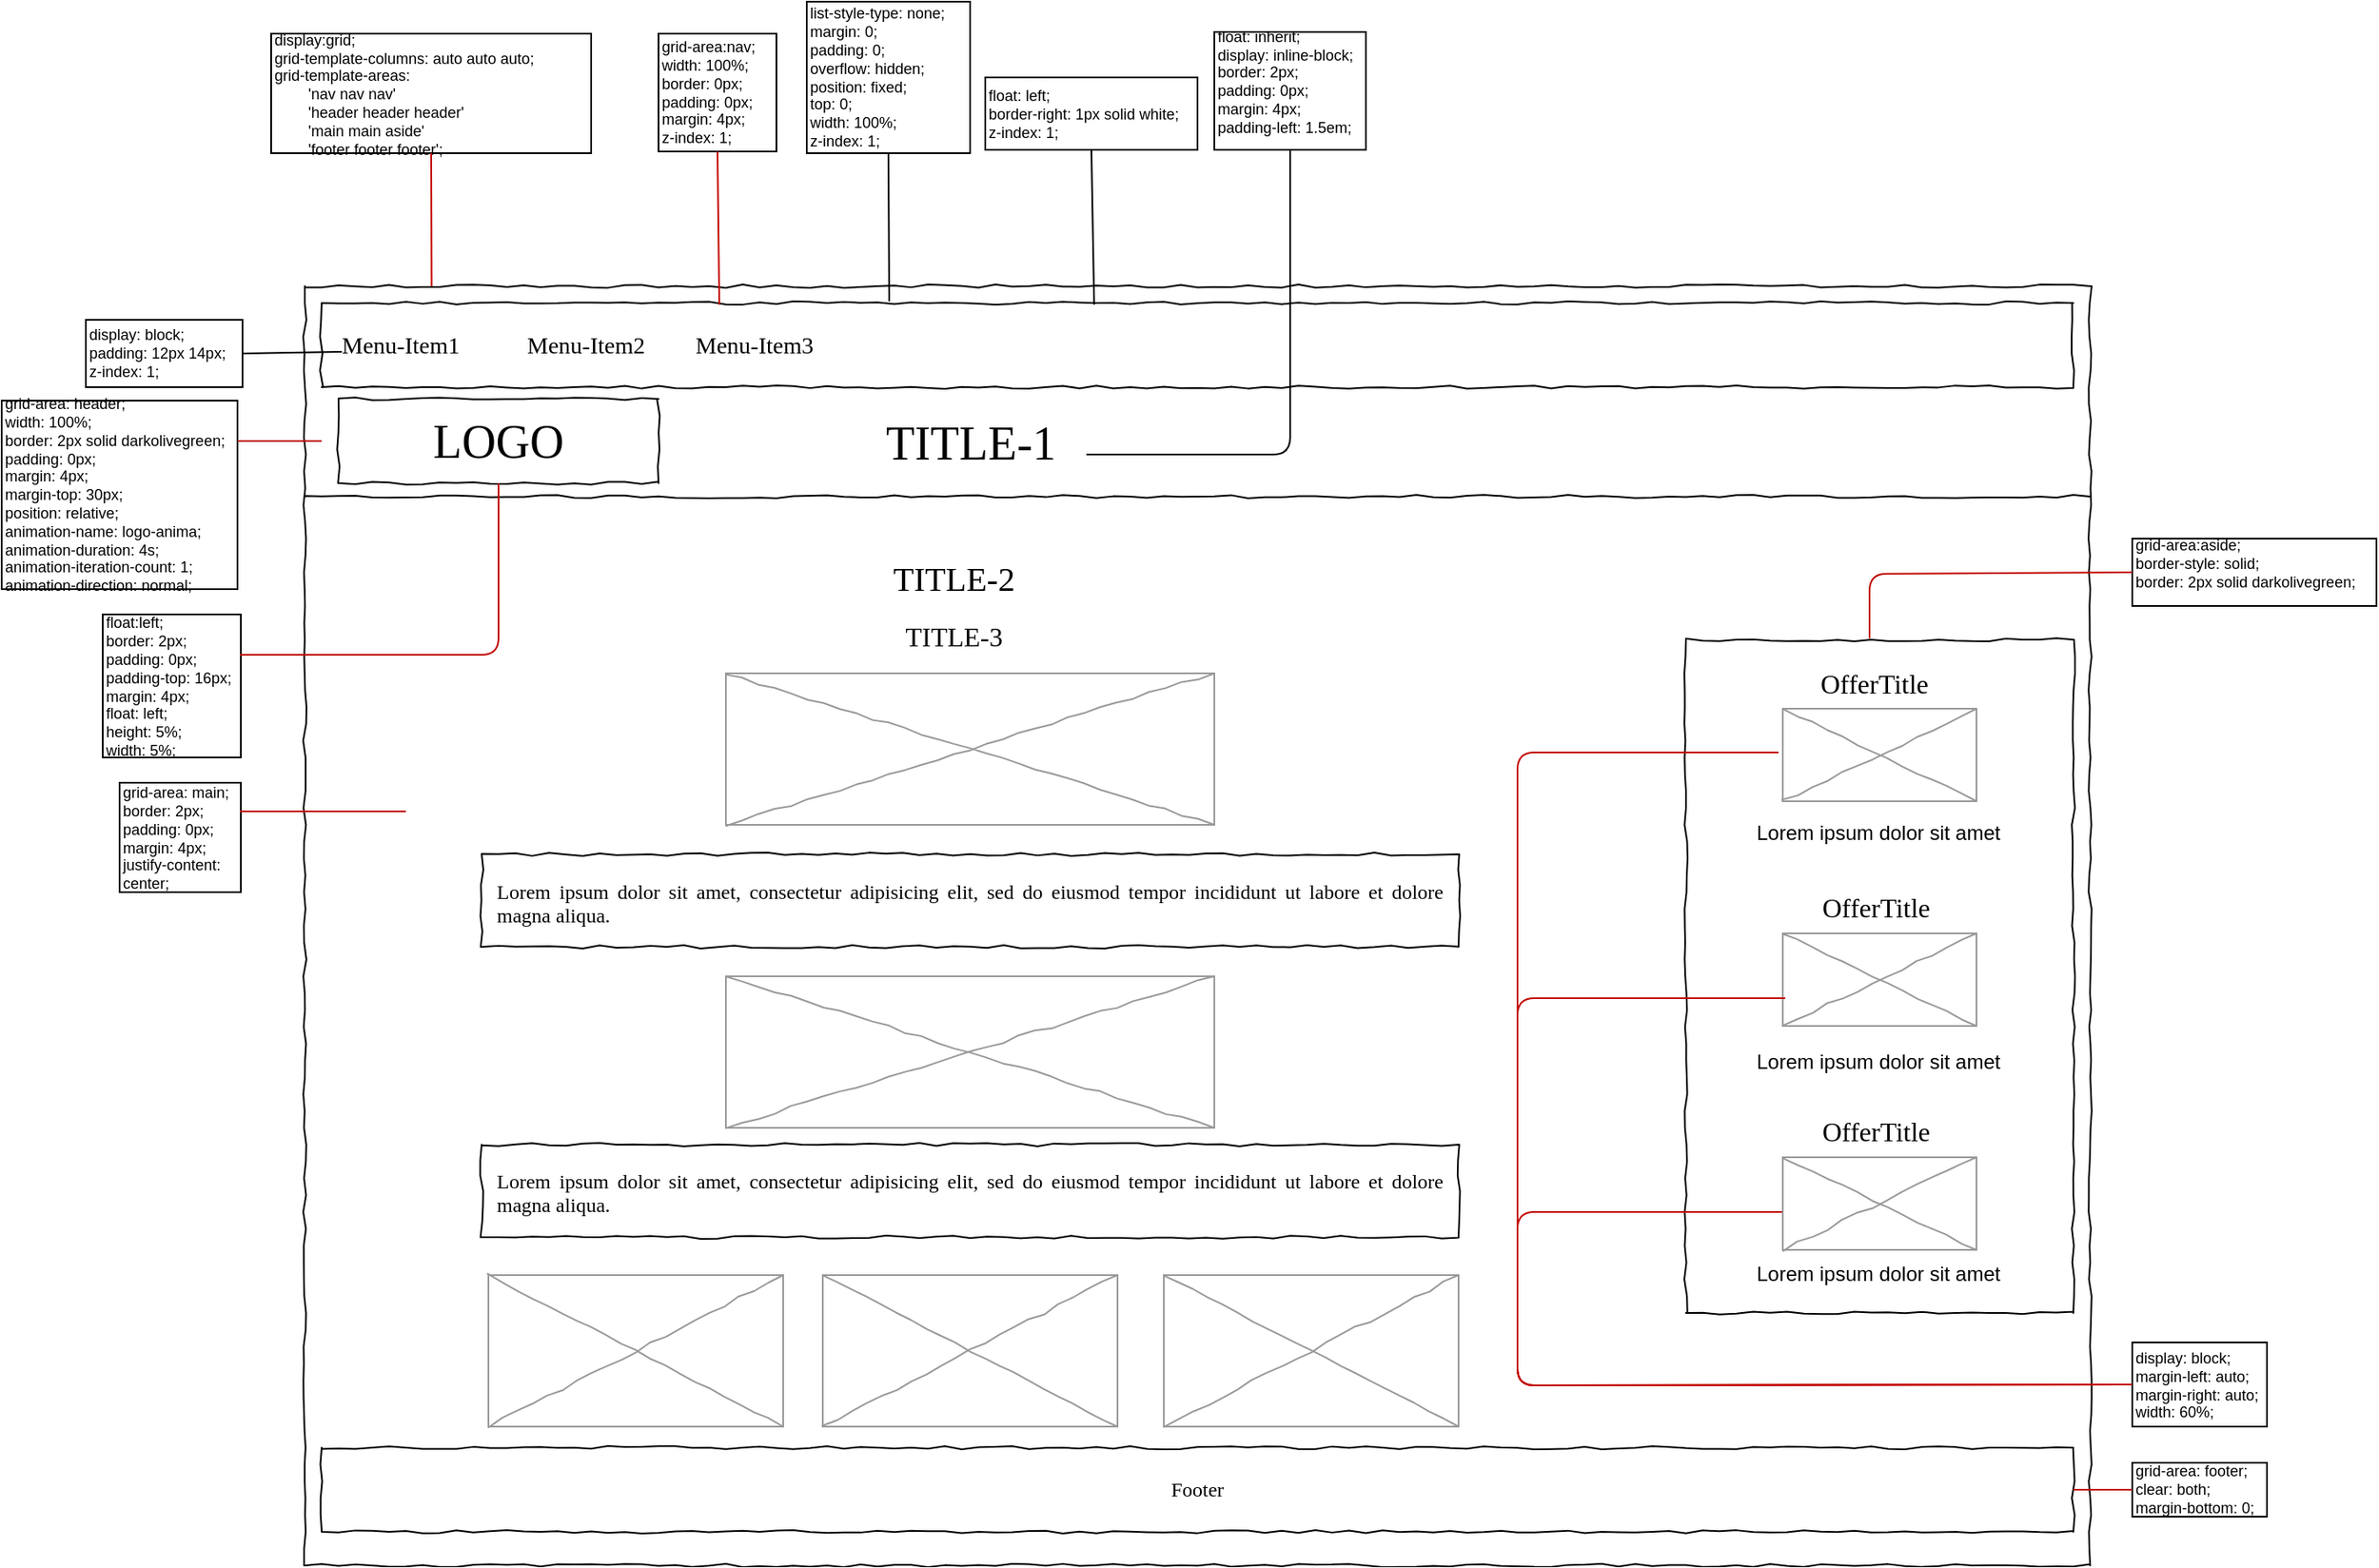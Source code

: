<mxfile version="12.3.2" type="device" pages="1"><diagram name="Page-1" id="03018318-947c-dd8e-b7a3-06fadd420f32"><mxGraphModel dx="2186" dy="1656" grid="1" gridSize="10" guides="1" tooltips="1" connect="1" arrows="1" fold="1" page="1" pageScale="1" pageWidth="1100" pageHeight="850" background="#ffffff" math="0" shadow="0"><root><mxCell id="0"/><mxCell id="1" parent="0"/><mxCell id="677b7b8949515195-1" value="" style="whiteSpace=wrap;html=1;rounded=0;shadow=0;labelBackgroundColor=none;strokeColor=#000000;strokeWidth=1;fillColor=none;fontFamily=Verdana;fontSize=12;fontColor=#000000;align=center;comic=1;" parent="1" vertex="1"><mxGeometry x="20" y="20" width="1060" height="760" as="geometry"/></mxCell><mxCell id="677b7b8949515195-2" value="LOGO" style="whiteSpace=wrap;html=1;rounded=0;shadow=0;labelBackgroundColor=none;strokeWidth=1;fontFamily=Verdana;fontSize=28;align=center;comic=1;" parent="1" vertex="1"><mxGeometry x="40" y="87" width="190" height="50" as="geometry"/></mxCell><mxCell id="677b7b8949515195-4" value="TITLE-1" style="text;html=1;points=[];align=center;verticalAlign=middle;spacingTop=-4;fontSize=28;fontFamily=Verdana" parent="1" vertex="1"><mxGeometry x="350" y="90" width="130" height="50" as="geometry"/></mxCell><mxCell id="677b7b8949515195-9" value="" style="line;strokeWidth=1;html=1;rounded=0;shadow=0;labelBackgroundColor=none;fillColor=none;fontFamily=Verdana;fontSize=14;fontColor=#000000;align=center;comic=1;" parent="1" vertex="1"><mxGeometry x="20" y="140" width="1060" height="10" as="geometry"/></mxCell><mxCell id="677b7b8949515195-15" value="&lt;div style=&quot;text-align: justify&quot;&gt;&lt;span&gt;Lorem ipsum dolor sit amet, consectetur adipisicing elit, sed do eiusmod tempor incididunt ut labore et dolore magna aliqua.&amp;nbsp;&lt;/span&gt;&lt;/div&gt;" style="whiteSpace=wrap;html=1;rounded=0;shadow=0;labelBackgroundColor=none;strokeWidth=1;fillColor=none;fontFamily=Verdana;fontSize=12;align=center;verticalAlign=top;spacing=10;comic=1;" parent="1" vertex="1"><mxGeometry x="125" y="357.5" width="580" height="55" as="geometry"/></mxCell><mxCell id="677b7b8949515195-25" value="" style="whiteSpace=wrap;html=1;rounded=0;shadow=0;labelBackgroundColor=none;strokeWidth=1;fillColor=none;fontFamily=Verdana;fontSize=12;align=center;comic=1;" parent="1" vertex="1"><mxGeometry x="840" y="230" width="230" height="400" as="geometry"/></mxCell><mxCell id="677b7b8949515195-44" value="OfferTitle" style="text;html=1;points=[];align=left;verticalAlign=top;spacingTop=-4;fontSize=16;fontFamily=Verdana" parent="1" vertex="1"><mxGeometry x="918" y="244" width="82" height="20" as="geometry"/></mxCell><mxCell id="92FQT3gsRsqT3vnzhQui-1" value="" style="whiteSpace=wrap;html=1;rounded=0;shadow=0;labelBackgroundColor=none;strokeWidth=1;fillColor=none;fontFamily=Verdana;fontSize=12;align=center;comic=1;" parent="1" vertex="1"><mxGeometry x="30" y="30" width="1040" height="50" as="geometry"/></mxCell><mxCell id="92FQT3gsRsqT3vnzhQui-2" value="Menu-Item1" style="text;html=1;points=[];align=left;verticalAlign=top;spacingTop=-4;fontSize=14;fontFamily=Verdana" parent="1" vertex="1"><mxGeometry x="40" y="45" width="90" height="20" as="geometry"/></mxCell><mxCell id="92FQT3gsRsqT3vnzhQui-3" value="Menu-Item2" style="text;html=1;points=[];align=left;verticalAlign=top;spacingTop=-4;fontSize=14;fontFamily=Verdana" parent="1" vertex="1"><mxGeometry x="150" y="45" width="90" height="20" as="geometry"/></mxCell><mxCell id="92FQT3gsRsqT3vnzhQui-4" value="Menu-Item3" style="text;html=1;points=[];align=left;verticalAlign=top;spacingTop=-4;fontSize=14;fontFamily=Verdana" parent="1" vertex="1"><mxGeometry x="250" y="45" width="90" height="20" as="geometry"/></mxCell><mxCell id="92FQT3gsRsqT3vnzhQui-6" value="TITLE-2" style="text;html=1;points=[];align=center;verticalAlign=middle;spacingTop=-4;fontSize=20;fontFamily=Verdana" parent="1" vertex="1"><mxGeometry x="357.5" y="170" width="95" height="50" as="geometry"/></mxCell><mxCell id="92FQT3gsRsqT3vnzhQui-7" value="TITLE-3" style="text;html=1;points=[];align=center;verticalAlign=middle;spacingTop=-4;fontSize=16;fontFamily=Verdana" parent="1" vertex="1"><mxGeometry x="367.5" y="205" width="75" height="50" as="geometry"/></mxCell><mxCell id="92FQT3gsRsqT3vnzhQui-9" value="&lt;div style=&quot;text-align: justify&quot;&gt;&lt;span&gt;Lorem ipsum dolor sit amet, consectetur adipisicing elit, sed do eiusmod tempor incididunt ut labore et dolore magna aliqua.&amp;nbsp;&lt;/span&gt;&lt;/div&gt;" style="whiteSpace=wrap;html=1;rounded=0;shadow=0;labelBackgroundColor=none;strokeWidth=1;fillColor=none;fontFamily=Verdana;fontSize=12;align=center;verticalAlign=top;spacing=10;comic=1;" parent="1" vertex="1"><mxGeometry x="125" y="530" width="580" height="55" as="geometry"/></mxCell><mxCell id="92FQT3gsRsqT3vnzhQui-13" value="" style="verticalLabelPosition=bottom;shadow=0;dashed=0;align=center;html=1;verticalAlign=top;strokeWidth=1;shape=mxgraph.mockup.graphics.simpleIcon;strokeColor=#999999;rounded=0;labelBackgroundColor=none;fontFamily=Verdana;fontSize=14;fontColor=#000000;comic=1;" parent="1" vertex="1"><mxGeometry x="530" y="607.5" width="175" height="90" as="geometry"/></mxCell><mxCell id="92FQT3gsRsqT3vnzhQui-14" value="" style="verticalLabelPosition=bottom;shadow=0;dashed=0;align=center;html=1;verticalAlign=top;strokeWidth=1;shape=mxgraph.mockup.graphics.simpleIcon;strokeColor=#999999;rounded=0;labelBackgroundColor=none;fontFamily=Verdana;fontSize=14;fontColor=#000000;comic=1;" parent="1" vertex="1"><mxGeometry x="270" y="430" width="290" height="90" as="geometry"/></mxCell><mxCell id="92FQT3gsRsqT3vnzhQui-15" value="" style="verticalLabelPosition=bottom;shadow=0;dashed=0;align=center;html=1;verticalAlign=top;strokeWidth=1;shape=mxgraph.mockup.graphics.simpleIcon;strokeColor=#999999;rounded=0;labelBackgroundColor=none;fontFamily=Verdana;fontSize=14;fontColor=#000000;comic=1;" parent="1" vertex="1"><mxGeometry x="270" y="250" width="290" height="90" as="geometry"/></mxCell><mxCell id="92FQT3gsRsqT3vnzhQui-16" value="" style="verticalLabelPosition=bottom;shadow=0;dashed=0;align=center;html=1;verticalAlign=top;strokeWidth=1;shape=mxgraph.mockup.graphics.simpleIcon;strokeColor=#999999;rounded=0;labelBackgroundColor=none;fontFamily=Verdana;fontSize=14;fontColor=#000000;comic=1;" parent="1" vertex="1"><mxGeometry x="327.5" y="607.5" width="175" height="90" as="geometry"/></mxCell><mxCell id="92FQT3gsRsqT3vnzhQui-17" value="" style="verticalLabelPosition=bottom;shadow=0;dashed=0;align=center;html=1;verticalAlign=top;strokeWidth=1;shape=mxgraph.mockup.graphics.simpleIcon;strokeColor=#999999;rounded=0;labelBackgroundColor=none;fontFamily=Verdana;fontSize=14;fontColor=#000000;comic=1;" parent="1" vertex="1"><mxGeometry x="129" y="607.5" width="175" height="90" as="geometry"/></mxCell><mxCell id="92FQT3gsRsqT3vnzhQui-18" value="Footer" style="whiteSpace=wrap;html=1;rounded=0;shadow=0;labelBackgroundColor=none;strokeWidth=1;fillColor=none;fontFamily=Verdana;fontSize=12;align=center;comic=1;" parent="1" vertex="1"><mxGeometry x="30" y="710" width="1040" height="50" as="geometry"/></mxCell><mxCell id="92FQT3gsRsqT3vnzhQui-20" value="" style="verticalLabelPosition=bottom;shadow=0;dashed=0;align=center;html=1;verticalAlign=top;strokeWidth=1;shape=mxgraph.mockup.graphics.simpleIcon;strokeColor=#999999;rounded=0;labelBackgroundColor=none;fontFamily=Verdana;fontSize=14;fontColor=#000000;comic=1;" parent="1" vertex="1"><mxGeometry x="897.5" y="271" width="115" height="55" as="geometry"/></mxCell><mxCell id="92FQT3gsRsqT3vnzhQui-24" value="OfferTitle" style="text;html=1;points=[];align=left;verticalAlign=top;spacingTop=-4;fontSize=16;fontFamily=Verdana" parent="1" vertex="1"><mxGeometry x="919" y="377" width="81" height="20" as="geometry"/></mxCell><mxCell id="92FQT3gsRsqT3vnzhQui-25" value="OfferTitle" style="text;html=1;points=[];align=left;verticalAlign=top;spacingTop=-4;fontSize=16;fontFamily=Verdana" parent="1" vertex="1"><mxGeometry x="919" y="510" width="81" height="20" as="geometry"/></mxCell><mxCell id="92FQT3gsRsqT3vnzhQui-26" value="Lorem ipsum dolor sit amet" style="text;html=1;fontSize=12;" parent="1" vertex="1"><mxGeometry x="880" y="331" width="150" height="30" as="geometry"/></mxCell><mxCell id="92FQT3gsRsqT3vnzhQui-27" value="" style="verticalLabelPosition=bottom;shadow=0;dashed=0;align=center;html=1;verticalAlign=top;strokeWidth=1;shape=mxgraph.mockup.graphics.simpleIcon;strokeColor=#999999;rounded=0;labelBackgroundColor=none;fontFamily=Verdana;fontSize=14;fontColor=#000000;comic=1;" parent="1" vertex="1"><mxGeometry x="897.5" y="404.5" width="115" height="55" as="geometry"/></mxCell><mxCell id="92FQT3gsRsqT3vnzhQui-28" value="Lorem ipsum dolor sit amet" style="text;html=1;fontSize=12;" parent="1" vertex="1"><mxGeometry x="880" y="467" width="150" height="30" as="geometry"/></mxCell><mxCell id="92FQT3gsRsqT3vnzhQui-29" value="" style="verticalLabelPosition=bottom;shadow=0;dashed=0;align=center;html=1;verticalAlign=top;strokeWidth=1;shape=mxgraph.mockup.graphics.simpleIcon;strokeColor=#999999;rounded=0;labelBackgroundColor=none;fontFamily=Verdana;fontSize=14;fontColor=#000000;comic=1;" parent="1" vertex="1"><mxGeometry x="897.5" y="537.5" width="115" height="55" as="geometry"/></mxCell><mxCell id="92FQT3gsRsqT3vnzhQui-30" value="Lorem ipsum dolor sit amet" style="text;html=1;fontSize=12;" parent="1" vertex="1"><mxGeometry x="880" y="592.5" width="150" height="30" as="geometry"/></mxCell><mxCell id="92FQT3gsRsqT3vnzhQui-31" value="&lt;div&gt;display:grid;&lt;/div&gt;&lt;div&gt;grid-template-columns: auto auto auto;&lt;/div&gt;&lt;div&gt;grid-template-areas:&lt;/div&gt;&lt;div&gt;&amp;nbsp; &amp;nbsp; &amp;nbsp; &amp;nbsp; 'nav nav nav'&lt;/div&gt;&lt;div&gt;&amp;nbsp; &amp;nbsp; &amp;nbsp; &amp;nbsp; 'header header header'&lt;/div&gt;&lt;div&gt;&amp;nbsp; &amp;nbsp; &amp;nbsp; &amp;nbsp; 'main main aside'&lt;/div&gt;&lt;div&gt;&amp;nbsp; &amp;nbsp; &amp;nbsp; &amp;nbsp; 'footer footer footer';&lt;/div&gt;" style="rounded=0;whiteSpace=wrap;html=1;fontSize=9;align=left;shadow=0;" parent="1" vertex="1"><mxGeometry y="-130" width="190" height="71" as="geometry"/></mxCell><mxCell id="92FQT3gsRsqT3vnzhQui-32" value="" style="endArrow=none;html=1;fontSize=16;entryX=0.5;entryY=1;entryDx=0;entryDy=0;fontColor=#C20802;strokeColor=#C20802;exitX=0.071;exitY=0;exitDx=0;exitDy=0;exitPerimeter=0;" parent="1" source="677b7b8949515195-1" target="92FQT3gsRsqT3vnzhQui-31" edge="1"><mxGeometry width="50" height="50" relative="1" as="geometry"><mxPoint x="95" y="10" as="sourcePoint"/><mxPoint x="225" y="-60" as="targetPoint"/></mxGeometry></mxCell><mxCell id="92FQT3gsRsqT3vnzhQui-35" value="&lt;div&gt;grid-area:nav;&lt;/div&gt;&lt;div&gt;width: 100%;&lt;/div&gt;&lt;div&gt;border: 0px;&lt;/div&gt;&lt;div&gt;padding: 0px;&lt;/div&gt;&lt;div&gt;margin: 4px;&lt;/div&gt;&lt;div&gt;z-index: 1;&lt;/div&gt;" style="rounded=0;whiteSpace=wrap;html=1;fontSize=9;align=left;" parent="1" vertex="1"><mxGeometry x="230" y="-130" width="70" height="70" as="geometry"/></mxCell><mxCell id="92FQT3gsRsqT3vnzhQui-36" value="" style="endArrow=none;html=1;fontSize=16;entryX=0.5;entryY=1;entryDx=0;entryDy=0;fontColor=#C20802;strokeColor=#C20802;exitX=0.227;exitY=0.02;exitDx=0;exitDy=0;exitPerimeter=0;" parent="1" source="92FQT3gsRsqT3vnzhQui-1" target="92FQT3gsRsqT3vnzhQui-35" edge="1"><mxGeometry width="50" height="50" relative="1" as="geometry"><mxPoint x="418" y="55" as="sourcePoint"/><mxPoint x="380" y="-60" as="targetPoint"/><Array as="points"/></mxGeometry></mxCell><mxCell id="92FQT3gsRsqT3vnzhQui-38" value="&lt;div&gt;grid-area: header;&lt;/div&gt;&lt;div&gt;width: 100%;&lt;/div&gt;&lt;div&gt;border: 2px solid darkolivegreen;&lt;/div&gt;&lt;div&gt;padding: 0px;&lt;/div&gt;&lt;div&gt;margin: 4px;&lt;/div&gt;&lt;div&gt;margin-top: 30px;&amp;nbsp;&lt;/div&gt;&lt;div&gt;position: relative;&lt;/div&gt;&lt;div&gt;&lt;div&gt;animation-name: logo-anima;&lt;/div&gt;&lt;div&gt;animation-duration: 4s;&lt;/div&gt;&lt;div&gt;animation-iteration-count: 1;&lt;/div&gt;&lt;div&gt;animation-direction: normal;&lt;/div&gt;&lt;/div&gt;" style="rounded=0;whiteSpace=wrap;html=1;fontSize=9;align=left;" parent="1" vertex="1"><mxGeometry x="-160" y="88" width="140" height="112" as="geometry"/></mxCell><mxCell id="92FQT3gsRsqT3vnzhQui-39" value="" style="endArrow=none;html=1;fontSize=16;fontColor=#C20802;strokeColor=#C20802;" parent="1" edge="1"><mxGeometry width="50" height="50" relative="1" as="geometry"><mxPoint x="30" y="112" as="sourcePoint"/><mxPoint x="-20" y="112" as="targetPoint"/></mxGeometry></mxCell><mxCell id="92FQT3gsRsqT3vnzhQui-66" value="&lt;div&gt;display: block;&lt;/div&gt;&lt;div&gt;margin-left: auto;&lt;/div&gt;&lt;div&gt;margin-right: auto;&lt;/div&gt;&lt;div&gt;width: 60%;&lt;/div&gt;" style="rounded=0;whiteSpace=wrap;html=1;fontSize=9;align=left;" parent="1" vertex="1"><mxGeometry x="1105" y="647.5" width="80" height="50" as="geometry"/></mxCell><mxCell id="92FQT3gsRsqT3vnzhQui-67" value="" style="endArrow=none;html=1;fontSize=16;entryX=0;entryY=0.5;entryDx=0;entryDy=0;fontColor=#C20802;strokeColor=#C20802;comic=0;exitX=-0.022;exitY=0.473;exitDx=0;exitDy=0;exitPerimeter=0;" parent="1" source="92FQT3gsRsqT3vnzhQui-20" target="92FQT3gsRsqT3vnzhQui-66" edge="1"><mxGeometry width="50" height="50" relative="1" as="geometry"><mxPoint x="1020" y="673.764" as="sourcePoint"/><mxPoint x="1321" y="552" as="targetPoint"/><Array as="points"><mxPoint x="740" y="297"/><mxPoint x="740" y="673"/></Array></mxGeometry></mxCell><mxCell id="92FQT3gsRsqT3vnzhQui-68" value="" style="endArrow=none;html=1;fontSize=16;entryX=0;entryY=0.5;entryDx=0;entryDy=0;fontColor=#C20802;strokeColor=#C20802;comic=0;exitX=0.013;exitY=0.7;exitDx=0;exitDy=0;exitPerimeter=0;" parent="1" source="92FQT3gsRsqT3vnzhQui-27" target="92FQT3gsRsqT3vnzhQui-66" edge="1"><mxGeometry width="50" height="50" relative="1" as="geometry"><mxPoint x="904.97" y="307.015" as="sourcePoint"/><mxPoint x="1260" y="682.5" as="targetPoint"/><Array as="points"><mxPoint x="740" y="443"/><mxPoint x="740" y="673"/></Array></mxGeometry></mxCell><mxCell id="92FQT3gsRsqT3vnzhQui-69" value="" style="endArrow=none;html=1;fontSize=16;entryX=0;entryY=0.5;entryDx=0;entryDy=0;fontColor=#C20802;strokeColor=#C20802;comic=0;exitX=-0.004;exitY=0.591;exitDx=0;exitDy=0;exitPerimeter=0;" parent="1" source="92FQT3gsRsqT3vnzhQui-29" target="92FQT3gsRsqT3vnzhQui-66" edge="1"><mxGeometry width="50" height="50" relative="1" as="geometry"><mxPoint x="914.97" y="317.015" as="sourcePoint"/><mxPoint x="1270" y="692.5" as="targetPoint"/><Array as="points"><mxPoint x="740" y="570"/><mxPoint x="740" y="673"/></Array></mxGeometry></mxCell><mxCell id="DDfJE5IU-0Vm49TB6coV-3" value="" style="endArrow=none;html=1;exitX=0.324;exitY=-0.02;exitDx=0;exitDy=0;exitPerimeter=0;entryX=0.5;entryY=1;entryDx=0;entryDy=0;" parent="1" source="92FQT3gsRsqT3vnzhQui-1" target="DDfJE5IU-0Vm49TB6coV-4" edge="1"><mxGeometry width="50" height="50" relative="1" as="geometry"><mxPoint x="-90" y="10" as="sourcePoint"/><mxPoint x="420" y="-30" as="targetPoint"/></mxGeometry></mxCell><mxCell id="DDfJE5IU-0Vm49TB6coV-4" value="&lt;div&gt;list-style-type: none;&lt;/div&gt;&lt;div&gt;margin: 0;&lt;/div&gt;&lt;div&gt;padding: 0;&lt;/div&gt;&lt;div&gt;overflow: hidden;&lt;/div&gt;&lt;div&gt;position: fixed;&lt;/div&gt;&lt;div&gt;top: 0;&lt;/div&gt;&lt;div&gt;width: 100%;&lt;/div&gt;&lt;div&gt;&lt;span&gt;z-index: 1;&lt;/span&gt;&lt;/div&gt;" style="rounded=0;whiteSpace=wrap;html=1;fontSize=9;align=left;" parent="1" vertex="1"><mxGeometry x="318" y="-149" width="97" height="90" as="geometry"/></mxCell><mxCell id="DDfJE5IU-0Vm49TB6coV-5" value="" style="endArrow=none;html=1;entryX=0.5;entryY=1;entryDx=0;entryDy=0;exitX=0.441;exitY=0.02;exitDx=0;exitDy=0;exitPerimeter=0;" parent="1" source="92FQT3gsRsqT3vnzhQui-1" target="DDfJE5IU-0Vm49TB6coV-6" edge="1"><mxGeometry width="50" height="50" relative="1" as="geometry"><mxPoint x="502.96" y="-5.5" as="sourcePoint"/><mxPoint x="556" y="-64.5" as="targetPoint"/></mxGeometry></mxCell><mxCell id="DDfJE5IU-0Vm49TB6coV-6" value="&lt;div&gt;float: left;&lt;/div&gt;&lt;div&gt;border-right: 1px solid white;&lt;/div&gt;&lt;div&gt;z-index: 1;&lt;/div&gt;" style="rounded=0;whiteSpace=wrap;html=1;fontSize=9;align=left;" parent="1" vertex="1"><mxGeometry x="424" y="-104" width="126" height="43" as="geometry"/></mxCell><mxCell id="DDfJE5IU-0Vm49TB6coV-8" value="" style="endArrow=none;html=1;entryX=1;entryY=0.5;entryDx=0;entryDy=0;exitX=0.022;exitY=0.7;exitDx=0;exitDy=0;exitPerimeter=0;" parent="1" source="92FQT3gsRsqT3vnzhQui-2" target="DDfJE5IU-0Vm49TB6coV-9" edge="1"><mxGeometry width="50" height="50" relative="1" as="geometry"><mxPoint x="29.99" y="105" as="sourcePoint"/><mxPoint x="-61" y="-5.5" as="targetPoint"/></mxGeometry></mxCell><mxCell id="DDfJE5IU-0Vm49TB6coV-9" value="&lt;div&gt;display: block;&lt;/div&gt;&lt;div&gt;&lt;span&gt;padding: 12px 14px;&lt;/span&gt;&lt;br&gt;&lt;/div&gt;&lt;div&gt;&lt;span&gt;z-index: 1;&lt;/span&gt;&lt;br&gt;&lt;/div&gt;" style="rounded=0;whiteSpace=wrap;html=1;fontSize=9;align=left;" parent="1" vertex="1"><mxGeometry x="-110" y="40" width="93" height="40" as="geometry"/></mxCell><mxCell id="c-BtBLX_NjV5rccccbJz-1" value="&lt;div&gt;float:left;&lt;/div&gt;&lt;div&gt;border: 2px;&lt;/div&gt;&lt;div&gt;padding: 0px;&lt;/div&gt;&lt;div&gt;padding-top: 16px;&lt;/div&gt;&lt;div&gt;margin: 4px;&lt;/div&gt;&lt;div&gt;float: left;&lt;/div&gt;&lt;div&gt;height: 5%;&lt;/div&gt;&lt;div&gt;width: 5%;&lt;/div&gt;" style="rounded=0;whiteSpace=wrap;html=1;fontSize=9;align=left;" parent="1" vertex="1"><mxGeometry x="-100" y="215" width="82" height="85" as="geometry"/></mxCell><mxCell id="c-BtBLX_NjV5rccccbJz-2" value="" style="endArrow=none;html=1;fontSize=16;fontColor=#C20802;strokeColor=#C20802;" parent="1" source="677b7b8949515195-2" edge="1"><mxGeometry width="50" height="50" relative="1" as="geometry"><mxPoint x="31.5" y="239" as="sourcePoint"/><mxPoint x="-18.5" y="239" as="targetPoint"/><Array as="points"><mxPoint x="135" y="239"/></Array></mxGeometry></mxCell><mxCell id="c-BtBLX_NjV5rccccbJz-3" value="" style="endArrow=none;html=1;entryX=0.5;entryY=1;entryDx=0;entryDy=0;exitX=1.031;exitY=0.6;exitDx=0;exitDy=0;exitPerimeter=0;" parent="1" source="677b7b8949515195-4" target="c-BtBLX_NjV5rccccbJz-4" edge="1"><mxGeometry width="50" height="50" relative="1" as="geometry"><mxPoint x="634.64" y="31" as="sourcePoint"/><mxPoint x="702" y="-64.5" as="targetPoint"/><Array as="points"><mxPoint x="605" y="120"/></Array></mxGeometry></mxCell><mxCell id="c-BtBLX_NjV5rccccbJz-4" value="&lt;div&gt;float: inherit;&lt;/div&gt;&lt;div&gt;display: inline-block;&lt;/div&gt;&lt;div&gt;border: 2px;&lt;/div&gt;&lt;div&gt;padding: 0px;&lt;/div&gt;&lt;div&gt;margin: 4px;&lt;/div&gt;&lt;div&gt;padding-left: 1.5em;&amp;nbsp;&lt;/div&gt;&lt;div&gt;&lt;br&gt;&lt;/div&gt;" style="rounded=0;whiteSpace=wrap;html=1;fontSize=9;align=left;" parent="1" vertex="1"><mxGeometry x="560" y="-131" width="90" height="70" as="geometry"/></mxCell><mxCell id="c-BtBLX_NjV5rccccbJz-5" value="&lt;div&gt;grid-area: main;&lt;/div&gt;&lt;div&gt;border: 2px;&lt;/div&gt;&lt;div&gt;padding: 0px;&lt;/div&gt;&lt;div&gt;margin: 4px;&lt;/div&gt;&lt;div&gt;justify-content: center;&lt;/div&gt;" style="rounded=0;whiteSpace=wrap;html=1;fontSize=9;align=left;" parent="1" vertex="1"><mxGeometry x="-90" y="315" width="72" height="65" as="geometry"/></mxCell><mxCell id="c-BtBLX_NjV5rccccbJz-6" value="" style="endArrow=none;html=1;fontSize=16;fontColor=#C20802;strokeColor=#C20802;" parent="1" edge="1"><mxGeometry width="50" height="50" relative="1" as="geometry"><mxPoint x="80" y="332" as="sourcePoint"/><mxPoint x="-18.5" y="332" as="targetPoint"/></mxGeometry></mxCell><mxCell id="c-BtBLX_NjV5rccccbJz-7" value="&lt;div&gt;grid-area:aside;&lt;/div&gt;&lt;div&gt;border-style: solid;&lt;/div&gt;&lt;div&gt;border: 2px solid darkolivegreen;&lt;/div&gt;&lt;div&gt;&lt;br&gt;&lt;/div&gt;" style="rounded=0;whiteSpace=wrap;html=1;fontSize=9;align=left;" parent="1" vertex="1"><mxGeometry x="1105" y="170" width="145" height="40" as="geometry"/></mxCell><mxCell id="c-BtBLX_NjV5rccccbJz-8" value="" style="endArrow=none;html=1;fontSize=16;entryX=0;entryY=0.5;entryDx=0;entryDy=0;fontColor=#C20802;strokeColor=#C20802;comic=0;exitX=0.474;exitY=-0.002;exitDx=0;exitDy=0;exitPerimeter=0;" parent="1" source="677b7b8949515195-25" target="c-BtBLX_NjV5rccccbJz-7" edge="1"><mxGeometry width="50" height="50" relative="1" as="geometry"><mxPoint x="695" y="88" as="sourcePoint"/><mxPoint x="1225" y="210.5" as="targetPoint"/><Array as="points"><mxPoint x="949" y="191"/></Array></mxGeometry></mxCell><mxCell id="c-BtBLX_NjV5rccccbJz-9" value="&lt;div&gt;grid-area: footer;&lt;/div&gt;&lt;div&gt;clear: both;&lt;/div&gt;&lt;div&gt;margin-bottom: 0;&lt;/div&gt;" style="rounded=0;whiteSpace=wrap;html=1;fontSize=9;align=left;" parent="1" vertex="1"><mxGeometry x="1105" y="719" width="80" height="32" as="geometry"/></mxCell><mxCell id="c-BtBLX_NjV5rccccbJz-10" value="" style="endArrow=none;html=1;fontSize=16;entryX=0;entryY=0.5;entryDx=0;entryDy=0;fontColor=#C20802;strokeColor=#C20802;comic=0;" parent="1" source="92FQT3gsRsqT3vnzhQui-18" target="c-BtBLX_NjV5rccccbJz-9" edge="1"><mxGeometry width="50" height="50" relative="1" as="geometry"><mxPoint x="907.04" y="637.505" as="sourcePoint"/><mxPoint x="1280" y="760" as="targetPoint"/><Array as="points"/></mxGeometry></mxCell></root></mxGraphModel></diagram></mxfile>
